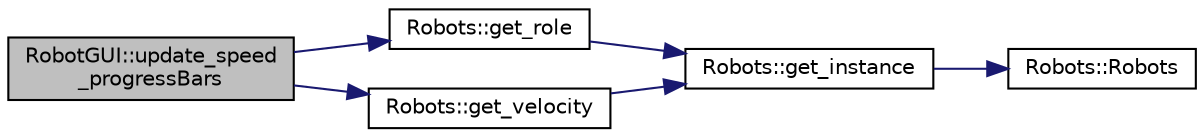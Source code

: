 digraph "RobotGUI::update_speed_progressBars"
{
 // INTERACTIVE_SVG=YES
  edge [fontname="Helvetica",fontsize="10",labelfontname="Helvetica",labelfontsize="10"];
  node [fontname="Helvetica",fontsize="10",shape=record];
  rankdir="LR";
  Node117 [label="RobotGUI::update_speed\l_progressBars",height=0.2,width=0.4,color="black", fillcolor="grey75", style="filled", fontcolor="black"];
  Node117 -> Node118 [color="midnightblue",fontsize="10",style="solid",fontname="Helvetica"];
  Node118 [label="Robots::get_role",height=0.2,width=0.4,color="black", fillcolor="white", style="filled",URL="$class_robots.html#ac5cdd16502bd325581fb2d732169a326"];
  Node118 -> Node119 [color="midnightblue",fontsize="10",style="solid",fontname="Helvetica"];
  Node119 [label="Robots::get_instance",height=0.2,width=0.4,color="black", fillcolor="white", style="filled",URL="$class_robots.html#a589bce74db5f34af384952d48435168f"];
  Node119 -> Node120 [color="midnightblue",fontsize="10",style="solid",fontname="Helvetica"];
  Node120 [label="Robots::Robots",height=0.2,width=0.4,color="black", fillcolor="white", style="filled",URL="$class_robots.html#aa2745a48ebd3e52b9a3020f6afbcb25d",tooltip="Initializes our arrays. "];
  Node117 -> Node121 [color="midnightblue",fontsize="10",style="solid",fontname="Helvetica"];
  Node121 [label="Robots::get_velocity",height=0.2,width=0.4,color="black", fillcolor="white", style="filled",URL="$class_robots.html#ac2b2d9709dd5d86723d9dc00dddaabaf"];
  Node121 -> Node119 [color="midnightblue",fontsize="10",style="solid",fontname="Helvetica"];
}
